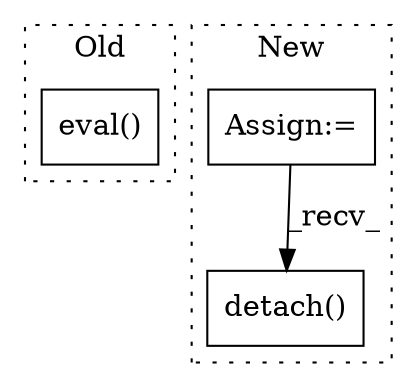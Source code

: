 digraph G {
subgraph cluster0 {
1 [label="eval()" a="75" s="20530" l="23" shape="box"];
label = "Old";
style="dotted";
}
subgraph cluster1 {
2 [label="detach()" a="75" s="21329" l="18" shape="box"];
3 [label="Assign:=" a="68" s="21256" l="3" shape="box"];
label = "New";
style="dotted";
}
3 -> 2 [label="_recv_"];
}